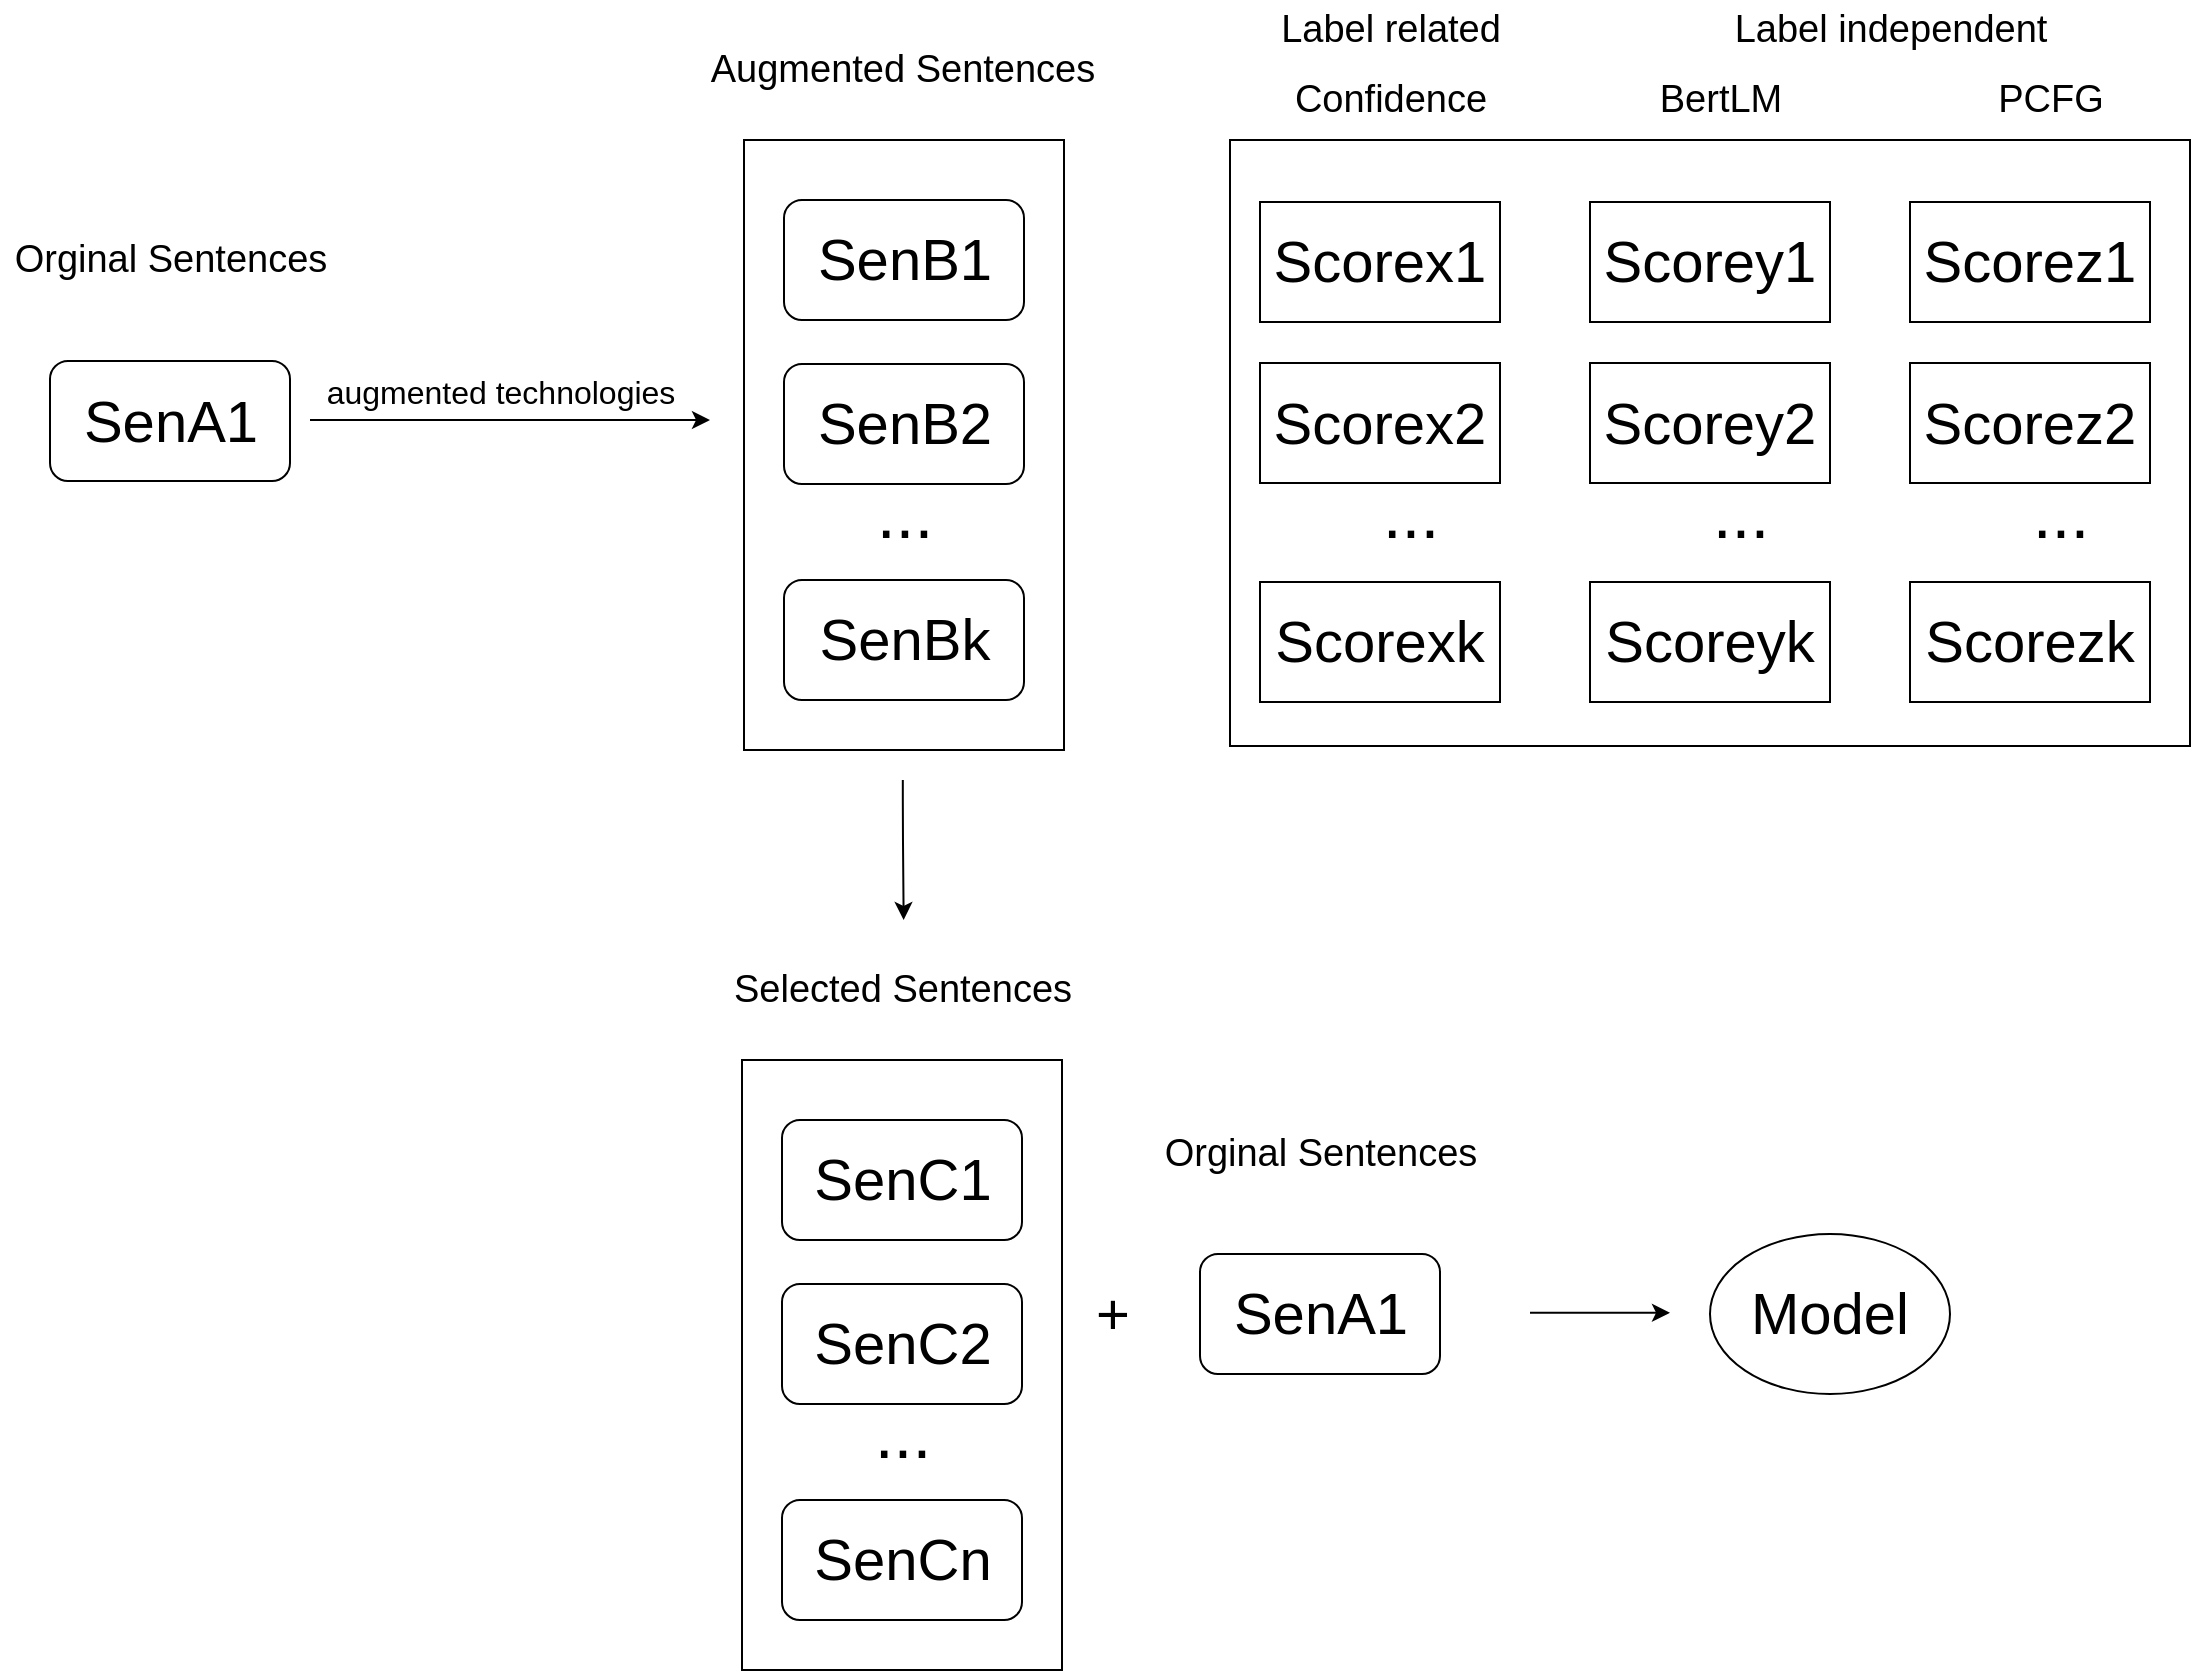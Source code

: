 <mxfile version="14.4.3" type="github">
  <diagram id="TOtBnsWWQq2DDUxLwHkW" name="第 1 页">
    <mxGraphModel dx="1730" dy="2082" grid="1" gridSize="10" guides="1" tooltips="1" connect="1" arrows="1" fold="1" page="1" pageScale="1" pageWidth="827" pageHeight="1169" math="0" shadow="0">
      <root>
        <mxCell id="0" />
        <mxCell id="1" parent="0" />
        <mxCell id="BK7y1zI5hKH5JpizI_Pc-1" value="" style="rounded=1;whiteSpace=wrap;html=1;" vertex="1" parent="1">
          <mxGeometry x="50" y="160.5" width="120" height="60" as="geometry" />
        </mxCell>
        <mxCell id="BK7y1zI5hKH5JpizI_Pc-14" value="" style="edgeStyle=orthogonalEdgeStyle;rounded=0;orthogonalLoop=1;jettySize=auto;html=1;fontSize=29;" edge="1" parent="1">
          <mxGeometry relative="1" as="geometry">
            <mxPoint x="180" y="190" as="sourcePoint" />
            <mxPoint x="380" y="190" as="targetPoint" />
          </mxGeometry>
        </mxCell>
        <mxCell id="BK7y1zI5hKH5JpizI_Pc-2" value="&lt;font style=&quot;font-size: 29px&quot;&gt;SenA1&lt;/font&gt;" style="text;html=1;resizable=0;autosize=1;align=center;verticalAlign=middle;points=[];rounded=0;fontSize=29;" vertex="1" parent="1">
          <mxGeometry x="60" y="170.5" width="100" height="40" as="geometry" />
        </mxCell>
        <mxCell id="BK7y1zI5hKH5JpizI_Pc-16" value="Orginal Sentences" style="text;html=1;align=center;verticalAlign=middle;resizable=0;points=[];autosize=1;fontSize=19;" vertex="1" parent="1">
          <mxGeometry x="25" y="95" width="170" height="30" as="geometry" />
        </mxCell>
        <mxCell id="BK7y1zI5hKH5JpizI_Pc-17" value="Augmented Sentences" style="text;html=1;align=center;verticalAlign=middle;resizable=0;points=[];autosize=1;fontSize=19;" vertex="1" parent="1">
          <mxGeometry x="371" width="210" height="30" as="geometry" />
        </mxCell>
        <mxCell id="BK7y1zI5hKH5JpizI_Pc-20" value="augmented technologies" style="text;html=1;align=center;verticalAlign=middle;resizable=0;points=[];autosize=1;fontSize=16;" vertex="1" parent="1">
          <mxGeometry x="180" y="165.5" width="190" height="20" as="geometry" />
        </mxCell>
        <mxCell id="BK7y1zI5hKH5JpizI_Pc-54" value="" style="endArrow=classic;html=1;" edge="1" parent="1">
          <mxGeometry width="50" height="50" relative="1" as="geometry">
            <mxPoint x="476.41" y="370" as="sourcePoint" />
            <mxPoint x="476.82" y="440" as="targetPoint" />
            <Array as="points">
              <mxPoint x="476.41" y="390" />
            </Array>
          </mxGeometry>
        </mxCell>
        <mxCell id="BK7y1zI5hKH5JpizI_Pc-61" value="Selected Sentences" style="text;html=1;align=center;verticalAlign=middle;resizable=0;points=[];autosize=1;fontSize=19;" vertex="1" parent="1">
          <mxGeometry x="386" y="460" width="180" height="30" as="geometry" />
        </mxCell>
        <mxCell id="BK7y1zI5hKH5JpizI_Pc-64" value="" style="endArrow=classic;html=1;" edge="1" parent="1">
          <mxGeometry width="50" height="50" relative="1" as="geometry">
            <mxPoint x="790" y="636.41" as="sourcePoint" />
            <mxPoint x="860" y="636.41" as="targetPoint" />
          </mxGeometry>
        </mxCell>
        <mxCell id="BK7y1zI5hKH5JpizI_Pc-65" value="&lt;font style=&quot;font-size: 29px&quot;&gt;Model&lt;/font&gt;" style="ellipse;whiteSpace=wrap;html=1;rounded=0;sketch=0;" vertex="1" parent="1">
          <mxGeometry x="880" y="597" width="120" height="80" as="geometry" />
        </mxCell>
        <mxCell id="BK7y1zI5hKH5JpizI_Pc-66" value="" style="rounded=1;whiteSpace=wrap;html=1;" vertex="1" parent="1">
          <mxGeometry x="625" y="607" width="120" height="60" as="geometry" />
        </mxCell>
        <mxCell id="BK7y1zI5hKH5JpizI_Pc-67" value="&lt;font style=&quot;font-size: 29px&quot;&gt;SenA1&lt;/font&gt;" style="text;html=1;resizable=0;autosize=1;align=center;verticalAlign=middle;points=[];rounded=0;fontSize=29;" vertex="1" parent="1">
          <mxGeometry x="635" y="617" width="100" height="40" as="geometry" />
        </mxCell>
        <mxCell id="BK7y1zI5hKH5JpizI_Pc-68" value="Orginal Sentences" style="text;html=1;align=center;verticalAlign=middle;resizable=0;points=[];autosize=1;fontSize=19;" vertex="1" parent="1">
          <mxGeometry x="600" y="541.5" width="170" height="30" as="geometry" />
        </mxCell>
        <mxCell id="BK7y1zI5hKH5JpizI_Pc-69" value="&lt;font style=&quot;font-size: 29px&quot;&gt;+&lt;/font&gt;" style="text;html=1;align=center;verticalAlign=middle;resizable=0;points=[];autosize=1;" vertex="1" parent="1">
          <mxGeometry x="566" y="627" width="30" height="20" as="geometry" />
        </mxCell>
        <mxCell id="BK7y1zI5hKH5JpizI_Pc-86" value="" style="rounded=0;whiteSpace=wrap;html=1;sketch=0;" vertex="1" parent="1">
          <mxGeometry x="397" y="50" width="160" height="305" as="geometry" />
        </mxCell>
        <mxCell id="BK7y1zI5hKH5JpizI_Pc-87" value="" style="rounded=1;whiteSpace=wrap;html=1;" vertex="1" parent="1">
          <mxGeometry x="417" y="162" width="120" height="60" as="geometry" />
        </mxCell>
        <mxCell id="BK7y1zI5hKH5JpizI_Pc-88" value="&lt;font style=&quot;font-size: 29px&quot;&gt;SenB2&lt;/font&gt;" style="text;html=1;resizable=0;autosize=1;align=center;verticalAlign=middle;points=[];fillColor=none;strokeColor=none;rounded=0;fontSize=29;" vertex="1" parent="1">
          <mxGeometry x="427" y="172" width="100" height="40" as="geometry" />
        </mxCell>
        <mxCell id="BK7y1zI5hKH5JpizI_Pc-89" value="" style="rounded=1;whiteSpace=wrap;html=1;" vertex="1" parent="1">
          <mxGeometry x="417" y="80" width="120" height="60" as="geometry" />
        </mxCell>
        <mxCell id="BK7y1zI5hKH5JpizI_Pc-90" value="&lt;font style=&quot;font-size: 29px&quot;&gt;SenB1&lt;/font&gt;" style="text;html=1;resizable=0;autosize=1;align=center;verticalAlign=middle;points=[];fillColor=none;strokeColor=none;rounded=0;fontSize=29;" vertex="1" parent="1">
          <mxGeometry x="427" y="90" width="100" height="40" as="geometry" />
        </mxCell>
        <mxCell id="BK7y1zI5hKH5JpizI_Pc-91" value="" style="rounded=1;whiteSpace=wrap;html=1;" vertex="1" parent="1">
          <mxGeometry x="417" y="270" width="120" height="60" as="geometry" />
        </mxCell>
        <mxCell id="BK7y1zI5hKH5JpizI_Pc-92" value="&lt;font style=&quot;font-size: 29px&quot;&gt;SenBk&lt;/font&gt;" style="text;html=1;resizable=0;autosize=1;align=center;verticalAlign=middle;points=[];fillColor=none;strokeColor=none;rounded=0;fontSize=29;" vertex="1" parent="1">
          <mxGeometry x="427" y="280" width="100" height="40" as="geometry" />
        </mxCell>
        <mxCell id="BK7y1zI5hKH5JpizI_Pc-93" value="..." style="text;html=1;align=center;verticalAlign=middle;resizable=0;points=[];autosize=1;fontSize=34;" vertex="1" parent="1">
          <mxGeometry x="457" y="212" width="40" height="50" as="geometry" />
        </mxCell>
        <mxCell id="BK7y1zI5hKH5JpizI_Pc-101" value="" style="rounded=0;whiteSpace=wrap;html=1;sketch=0;" vertex="1" parent="1">
          <mxGeometry x="640" y="50" width="480" height="303" as="geometry" />
        </mxCell>
        <mxCell id="BK7y1zI5hKH5JpizI_Pc-102" value="Label&amp;nbsp;&lt;span&gt;related&lt;/span&gt;" style="text;html=1;align=center;verticalAlign=middle;resizable=0;points=[];autosize=1;fontSize=19;" vertex="1" parent="1">
          <mxGeometry x="655" y="-20" width="130" height="30" as="geometry" />
        </mxCell>
        <mxCell id="BK7y1zI5hKH5JpizI_Pc-103" value="Label&amp;nbsp;independent" style="text;html=1;align=center;verticalAlign=middle;resizable=0;points=[];autosize=1;fontSize=19;" vertex="1" parent="1">
          <mxGeometry x="885" y="-20" width="170" height="30" as="geometry" />
        </mxCell>
        <mxCell id="BK7y1zI5hKH5JpizI_Pc-104" value="Confidence" style="text;html=1;align=center;verticalAlign=middle;resizable=0;points=[];autosize=1;fontSize=19;" vertex="1" parent="1">
          <mxGeometry x="665" y="15" width="110" height="30" as="geometry" />
        </mxCell>
        <mxCell id="BK7y1zI5hKH5JpizI_Pc-105" value="BertLM" style="text;html=1;align=center;verticalAlign=middle;resizable=0;points=[];autosize=1;fontSize=19;" vertex="1" parent="1">
          <mxGeometry x="845" y="15" width="80" height="30" as="geometry" />
        </mxCell>
        <mxCell id="BK7y1zI5hKH5JpizI_Pc-106" value="PCFG" style="text;html=1;align=center;verticalAlign=middle;resizable=0;points=[];autosize=1;fontSize=19;" vertex="1" parent="1">
          <mxGeometry x="1015" y="15" width="70" height="30" as="geometry" />
        </mxCell>
        <mxCell id="BK7y1zI5hKH5JpizI_Pc-107" value="&lt;font style=&quot;font-size: 29px&quot;&gt;Scorex1&lt;/font&gt;" style="rounded=0;whiteSpace=wrap;html=1;sketch=0;" vertex="1" parent="1">
          <mxGeometry x="655" y="81" width="120" height="60" as="geometry" />
        </mxCell>
        <mxCell id="BK7y1zI5hKH5JpizI_Pc-108" value="&lt;font style=&quot;font-size: 29px&quot;&gt;Scorex2&lt;/font&gt;" style="rounded=0;whiteSpace=wrap;html=1;sketch=0;" vertex="1" parent="1">
          <mxGeometry x="655" y="161.5" width="120" height="60" as="geometry" />
        </mxCell>
        <mxCell id="BK7y1zI5hKH5JpizI_Pc-109" value="&lt;font style=&quot;font-size: 29px&quot;&gt;Scorexk&lt;/font&gt;" style="rounded=0;whiteSpace=wrap;html=1;sketch=0;" vertex="1" parent="1">
          <mxGeometry x="655" y="271" width="120" height="60" as="geometry" />
        </mxCell>
        <mxCell id="BK7y1zI5hKH5JpizI_Pc-110" value="..." style="text;html=1;align=center;verticalAlign=middle;resizable=0;points=[];autosize=1;fontSize=34;" vertex="1" parent="1">
          <mxGeometry x="710" y="211.5" width="40" height="50" as="geometry" />
        </mxCell>
        <mxCell id="BK7y1zI5hKH5JpizI_Pc-111" value="&lt;font style=&quot;font-size: 29px&quot;&gt;Scorey1&lt;/font&gt;" style="rounded=0;whiteSpace=wrap;html=1;sketch=0;" vertex="1" parent="1">
          <mxGeometry x="820" y="81" width="120" height="60" as="geometry" />
        </mxCell>
        <mxCell id="BK7y1zI5hKH5JpizI_Pc-112" value="&lt;font style=&quot;font-size: 29px&quot;&gt;Scorey2&lt;/font&gt;" style="rounded=0;whiteSpace=wrap;html=1;sketch=0;" vertex="1" parent="1">
          <mxGeometry x="820" y="161.5" width="120" height="60" as="geometry" />
        </mxCell>
        <mxCell id="BK7y1zI5hKH5JpizI_Pc-113" value="&lt;font style=&quot;font-size: 29px&quot;&gt;Scoreyk&lt;/font&gt;" style="rounded=0;whiteSpace=wrap;html=1;sketch=0;" vertex="1" parent="1">
          <mxGeometry x="820" y="271" width="120" height="60" as="geometry" />
        </mxCell>
        <mxCell id="BK7y1zI5hKH5JpizI_Pc-114" value="..." style="text;html=1;align=center;verticalAlign=middle;resizable=0;points=[];autosize=1;fontSize=34;" vertex="1" parent="1">
          <mxGeometry x="875" y="211.5" width="40" height="50" as="geometry" />
        </mxCell>
        <mxCell id="BK7y1zI5hKH5JpizI_Pc-115" value="&lt;font style=&quot;font-size: 29px&quot;&gt;Scorez1&lt;/font&gt;" style="rounded=0;whiteSpace=wrap;html=1;sketch=0;" vertex="1" parent="1">
          <mxGeometry x="980" y="81" width="120" height="60" as="geometry" />
        </mxCell>
        <mxCell id="BK7y1zI5hKH5JpizI_Pc-116" value="&lt;font style=&quot;font-size: 29px&quot;&gt;Scorez2&lt;/font&gt;" style="rounded=0;whiteSpace=wrap;html=1;sketch=0;" vertex="1" parent="1">
          <mxGeometry x="980" y="161.5" width="120" height="60" as="geometry" />
        </mxCell>
        <mxCell id="BK7y1zI5hKH5JpizI_Pc-117" value="&lt;font style=&quot;font-size: 29px&quot;&gt;Scorezk&lt;/font&gt;" style="rounded=0;whiteSpace=wrap;html=1;sketch=0;" vertex="1" parent="1">
          <mxGeometry x="980" y="271" width="120" height="60" as="geometry" />
        </mxCell>
        <mxCell id="BK7y1zI5hKH5JpizI_Pc-118" value="..." style="text;html=1;align=center;verticalAlign=middle;resizable=0;points=[];autosize=1;fontSize=34;" vertex="1" parent="1">
          <mxGeometry x="1035" y="211.5" width="40" height="50" as="geometry" />
        </mxCell>
        <mxCell id="BK7y1zI5hKH5JpizI_Pc-121" value="" style="rounded=0;whiteSpace=wrap;html=1;sketch=0;" vertex="1" parent="1">
          <mxGeometry x="396" y="510" width="160" height="305" as="geometry" />
        </mxCell>
        <mxCell id="BK7y1zI5hKH5JpizI_Pc-122" value="" style="rounded=1;whiteSpace=wrap;html=1;" vertex="1" parent="1">
          <mxGeometry x="416" y="622" width="120" height="60" as="geometry" />
        </mxCell>
        <mxCell id="BK7y1zI5hKH5JpizI_Pc-123" value="&lt;font style=&quot;font-size: 29px&quot;&gt;SenC2&lt;/font&gt;" style="text;html=1;resizable=0;autosize=1;align=center;verticalAlign=middle;points=[];fillColor=none;strokeColor=none;rounded=0;fontSize=29;" vertex="1" parent="1">
          <mxGeometry x="426" y="632" width="100" height="40" as="geometry" />
        </mxCell>
        <mxCell id="BK7y1zI5hKH5JpizI_Pc-124" value="" style="rounded=1;whiteSpace=wrap;html=1;" vertex="1" parent="1">
          <mxGeometry x="416" y="540" width="120" height="60" as="geometry" />
        </mxCell>
        <mxCell id="BK7y1zI5hKH5JpizI_Pc-125" value="&lt;font style=&quot;font-size: 29px&quot;&gt;SenC1&lt;/font&gt;" style="text;html=1;resizable=0;autosize=1;align=center;verticalAlign=middle;points=[];fillColor=none;strokeColor=none;rounded=0;fontSize=29;" vertex="1" parent="1">
          <mxGeometry x="426" y="550" width="100" height="40" as="geometry" />
        </mxCell>
        <mxCell id="BK7y1zI5hKH5JpizI_Pc-126" value="" style="rounded=1;whiteSpace=wrap;html=1;" vertex="1" parent="1">
          <mxGeometry x="416" y="730" width="120" height="60" as="geometry" />
        </mxCell>
        <mxCell id="BK7y1zI5hKH5JpizI_Pc-127" value="&lt;font style=&quot;font-size: 29px&quot;&gt;SenCn&lt;/font&gt;" style="text;html=1;resizable=0;autosize=1;align=center;verticalAlign=middle;points=[];fillColor=none;strokeColor=none;rounded=0;fontSize=29;" vertex="1" parent="1">
          <mxGeometry x="426" y="740" width="100" height="40" as="geometry" />
        </mxCell>
        <mxCell id="BK7y1zI5hKH5JpizI_Pc-128" value="..." style="text;html=1;align=center;verticalAlign=middle;resizable=0;points=[];autosize=1;fontSize=34;" vertex="1" parent="1">
          <mxGeometry x="456" y="672" width="40" height="50" as="geometry" />
        </mxCell>
      </root>
    </mxGraphModel>
  </diagram>
</mxfile>
